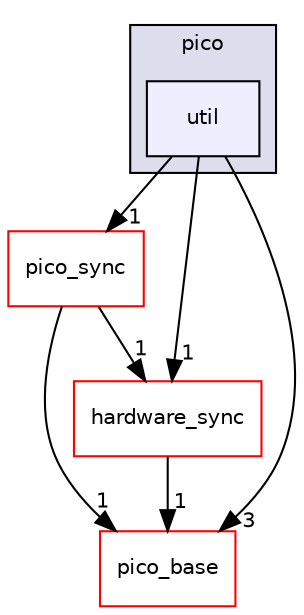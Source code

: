 digraph "pico_util/include/pico/util" {
  compound=true
  node [ fontsize="10", fontname="Helvetica"];
  edge [ labelfontsize="10", labelfontname="Helvetica"];
  subgraph clusterdir_c690cc304938995cbf1069e30113a22e {
    graph [ bgcolor="#ddddee", pencolor="black", label="pico" fontname="Helvetica", fontsize="10", URL="dir_c690cc304938995cbf1069e30113a22e.html"]
  dir_ca93677df6532df39f5490d409b903c7 [shape=box, label="util", style="filled", fillcolor="#eeeeff", pencolor="black", URL="dir_ca93677df6532df39f5490d409b903c7.html"];
  }
  dir_80049ec721efe325411d59f8402ca4d2 [shape=box label="pico_sync" fillcolor="white" style="filled" color="red" URL="dir_80049ec721efe325411d59f8402ca4d2.html"];
  dir_ee4ba4c32933fd9d1c9bce216e67756d [shape=box label="pico_base" fillcolor="white" style="filled" color="red" URL="dir_ee4ba4c32933fd9d1c9bce216e67756d.html"];
  dir_992bccbfc838886b69a13f304f758bbd [shape=box label="hardware_sync" fillcolor="white" style="filled" color="red" URL="dir_992bccbfc838886b69a13f304f758bbd.html"];
  dir_80049ec721efe325411d59f8402ca4d2->dir_ee4ba4c32933fd9d1c9bce216e67756d [headlabel="1", labeldistance=1.5 headhref="dir_000029_000007.html"];
  dir_80049ec721efe325411d59f8402ca4d2->dir_992bccbfc838886b69a13f304f758bbd [headlabel="1", labeldistance=1.5 headhref="dir_000029_000032.html"];
  dir_ca93677df6532df39f5490d409b903c7->dir_80049ec721efe325411d59f8402ca4d2 [headlabel="1", labeldistance=1.5 headhref="dir_000049_000029.html"];
  dir_ca93677df6532df39f5490d409b903c7->dir_ee4ba4c32933fd9d1c9bce216e67756d [headlabel="3", labeldistance=1.5 headhref="dir_000049_000007.html"];
  dir_ca93677df6532df39f5490d409b903c7->dir_992bccbfc838886b69a13f304f758bbd [headlabel="1", labeldistance=1.5 headhref="dir_000049_000032.html"];
  dir_992bccbfc838886b69a13f304f758bbd->dir_ee4ba4c32933fd9d1c9bce216e67756d [headlabel="1", labeldistance=1.5 headhref="dir_000032_000007.html"];
}
